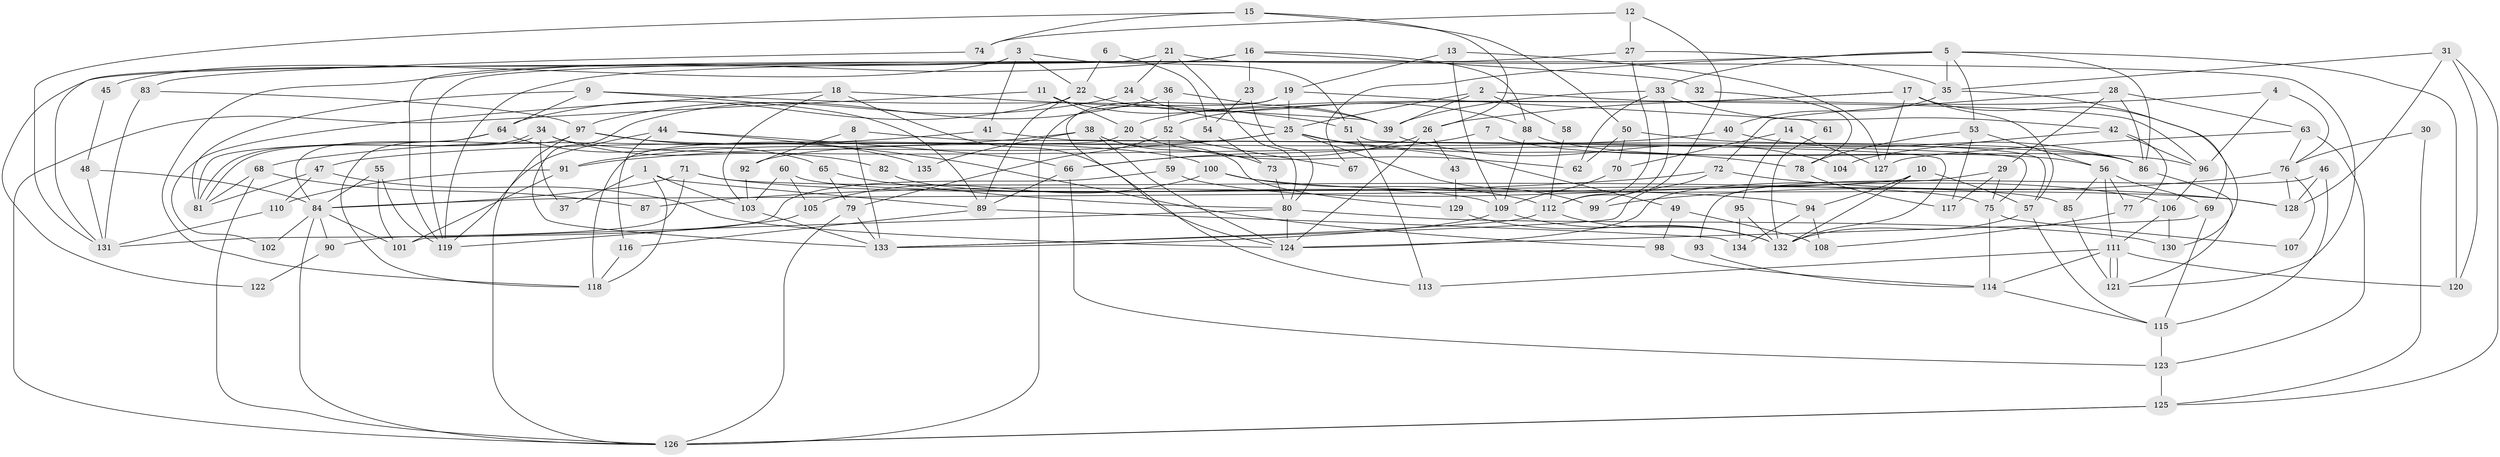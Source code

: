 // Generated by graph-tools (version 1.1) at 2025/50/03/09/25 03:50:14]
// undirected, 135 vertices, 270 edges
graph export_dot {
graph [start="1"]
  node [color=gray90,style=filled];
  1;
  2;
  3;
  4;
  5;
  6;
  7;
  8;
  9;
  10;
  11;
  12;
  13;
  14;
  15;
  16;
  17;
  18;
  19;
  20;
  21;
  22;
  23;
  24;
  25;
  26;
  27;
  28;
  29;
  30;
  31;
  32;
  33;
  34;
  35;
  36;
  37;
  38;
  39;
  40;
  41;
  42;
  43;
  44;
  45;
  46;
  47;
  48;
  49;
  50;
  51;
  52;
  53;
  54;
  55;
  56;
  57;
  58;
  59;
  60;
  61;
  62;
  63;
  64;
  65;
  66;
  67;
  68;
  69;
  70;
  71;
  72;
  73;
  74;
  75;
  76;
  77;
  78;
  79;
  80;
  81;
  82;
  83;
  84;
  85;
  86;
  87;
  88;
  89;
  90;
  91;
  92;
  93;
  94;
  95;
  96;
  97;
  98;
  99;
  100;
  101;
  102;
  103;
  104;
  105;
  106;
  107;
  108;
  109;
  110;
  111;
  112;
  113;
  114;
  115;
  116;
  117;
  118;
  119;
  120;
  121;
  122;
  123;
  124;
  125;
  126;
  127;
  128;
  129;
  130;
  131;
  132;
  133;
  134;
  135;
  1 -- 118;
  1 -- 89;
  1 -- 37;
  1 -- 103;
  2 -- 39;
  2 -- 96;
  2 -- 25;
  2 -- 58;
  3 -- 51;
  3 -- 131;
  3 -- 22;
  3 -- 41;
  3 -- 45;
  4 -- 96;
  4 -- 26;
  4 -- 76;
  5 -- 86;
  5 -- 119;
  5 -- 33;
  5 -- 35;
  5 -- 53;
  5 -- 67;
  5 -- 120;
  6 -- 22;
  6 -- 54;
  7 -- 56;
  7 -- 66;
  8 -- 133;
  8 -- 132;
  8 -- 92;
  9 -- 89;
  9 -- 81;
  9 -- 51;
  9 -- 64;
  10 -- 84;
  10 -- 132;
  10 -- 57;
  10 -- 94;
  11 -- 126;
  11 -- 20;
  11 -- 39;
  12 -- 99;
  12 -- 27;
  12 -- 74;
  13 -- 19;
  13 -- 127;
  13 -- 109;
  14 -- 127;
  14 -- 70;
  14 -- 95;
  15 -- 26;
  15 -- 50;
  15 -- 74;
  15 -- 131;
  16 -- 88;
  16 -- 119;
  16 -- 23;
  16 -- 32;
  16 -- 118;
  17 -- 57;
  17 -- 130;
  17 -- 20;
  17 -- 52;
  17 -- 127;
  18 -- 124;
  18 -- 103;
  18 -- 39;
  18 -- 102;
  19 -- 126;
  19 -- 113;
  19 -- 25;
  19 -- 61;
  20 -- 118;
  20 -- 62;
  21 -- 24;
  21 -- 80;
  21 -- 121;
  21 -- 122;
  22 -- 64;
  22 -- 88;
  22 -- 89;
  23 -- 80;
  23 -- 54;
  24 -- 97;
  24 -- 25;
  25 -- 49;
  25 -- 78;
  25 -- 91;
  25 -- 92;
  25 -- 99;
  26 -- 124;
  26 -- 66;
  26 -- 43;
  27 -- 35;
  27 -- 112;
  27 -- 119;
  28 -- 29;
  28 -- 63;
  28 -- 72;
  28 -- 86;
  29 -- 75;
  29 -- 117;
  29 -- 124;
  30 -- 76;
  30 -- 125;
  31 -- 35;
  31 -- 128;
  31 -- 120;
  31 -- 125;
  32 -- 78;
  33 -- 39;
  33 -- 42;
  33 -- 62;
  33 -- 112;
  34 -- 81;
  34 -- 81;
  34 -- 86;
  34 -- 37;
  34 -- 82;
  35 -- 40;
  35 -- 69;
  36 -- 39;
  36 -- 133;
  36 -- 52;
  38 -- 91;
  38 -- 124;
  38 -- 73;
  38 -- 129;
  38 -- 135;
  39 -- 104;
  40 -- 47;
  40 -- 86;
  41 -- 75;
  41 -- 68;
  42 -- 96;
  42 -- 77;
  42 -- 104;
  43 -- 129;
  44 -- 119;
  44 -- 66;
  44 -- 98;
  44 -- 116;
  45 -- 48;
  46 -- 128;
  46 -- 115;
  46 -- 93;
  47 -- 81;
  47 -- 110;
  47 -- 124;
  48 -- 131;
  48 -- 84;
  49 -- 98;
  49 -- 108;
  50 -- 62;
  50 -- 86;
  50 -- 70;
  51 -- 57;
  51 -- 113;
  52 -- 59;
  52 -- 67;
  52 -- 79;
  53 -- 56;
  53 -- 78;
  53 -- 117;
  54 -- 73;
  55 -- 119;
  55 -- 101;
  55 -- 84;
  56 -- 111;
  56 -- 69;
  56 -- 77;
  56 -- 85;
  57 -- 132;
  57 -- 115;
  58 -- 112;
  59 -- 131;
  59 -- 106;
  60 -- 103;
  60 -- 85;
  60 -- 105;
  61 -- 132;
  63 -- 76;
  63 -- 123;
  63 -- 127;
  64 -- 81;
  64 -- 65;
  64 -- 84;
  65 -- 79;
  65 -- 80;
  66 -- 89;
  66 -- 123;
  68 -- 126;
  68 -- 81;
  68 -- 87;
  69 -- 124;
  69 -- 115;
  70 -- 109;
  71 -- 94;
  71 -- 84;
  71 -- 75;
  71 -- 90;
  72 -- 133;
  72 -- 87;
  72 -- 128;
  73 -- 80;
  74 -- 83;
  75 -- 114;
  75 -- 107;
  76 -- 128;
  76 -- 99;
  76 -- 107;
  77 -- 108;
  78 -- 117;
  79 -- 126;
  79 -- 133;
  80 -- 124;
  80 -- 101;
  80 -- 130;
  82 -- 109;
  83 -- 97;
  83 -- 131;
  84 -- 90;
  84 -- 101;
  84 -- 102;
  84 -- 126;
  85 -- 121;
  86 -- 121;
  88 -- 109;
  88 -- 96;
  89 -- 134;
  89 -- 116;
  90 -- 122;
  91 -- 101;
  91 -- 110;
  92 -- 103;
  93 -- 114;
  94 -- 108;
  94 -- 134;
  95 -- 132;
  95 -- 134;
  96 -- 106;
  97 -- 126;
  97 -- 118;
  97 -- 100;
  97 -- 135;
  98 -- 114;
  100 -- 112;
  100 -- 105;
  100 -- 128;
  103 -- 133;
  105 -- 119;
  106 -- 111;
  106 -- 130;
  109 -- 133;
  109 -- 132;
  110 -- 131;
  111 -- 120;
  111 -- 121;
  111 -- 121;
  111 -- 113;
  111 -- 114;
  112 -- 133;
  112 -- 132;
  114 -- 115;
  115 -- 123;
  116 -- 118;
  123 -- 125;
  125 -- 126;
  125 -- 126;
  129 -- 132;
}
